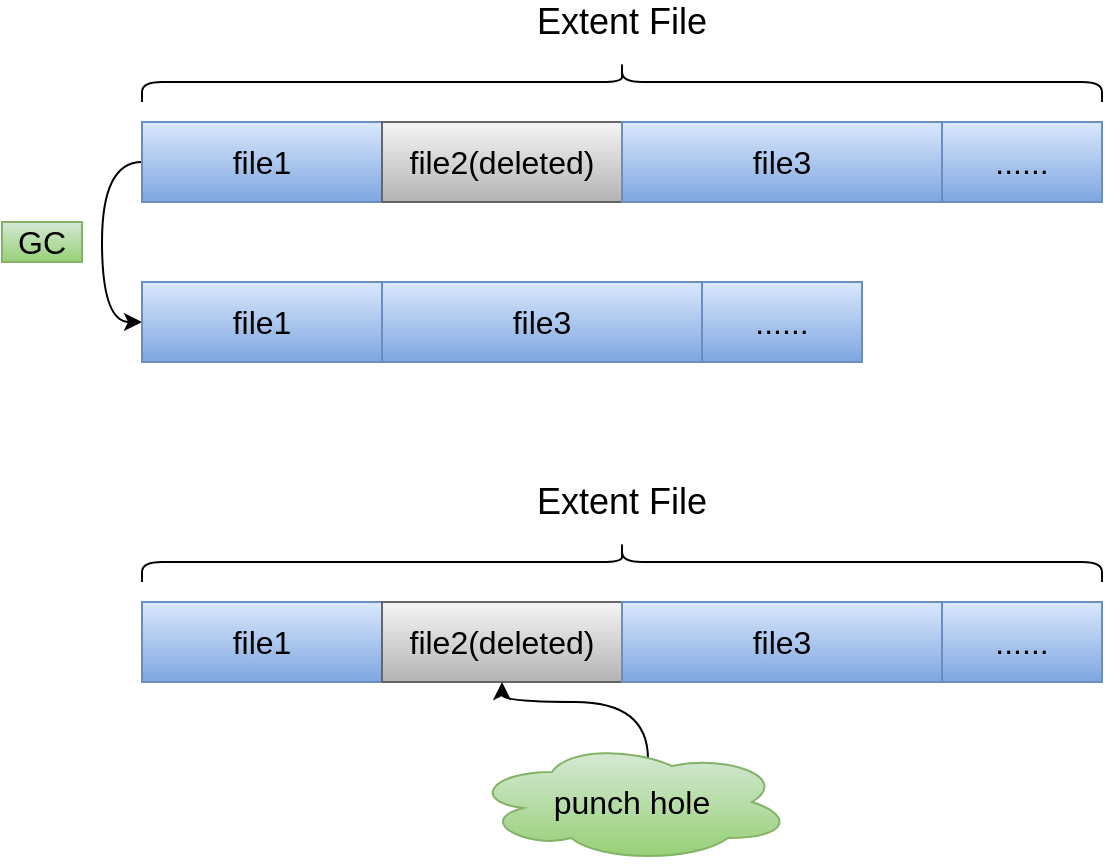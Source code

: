 <mxfile version="12.9.2" type="github">
  <diagram id="rxemiTS4Cghn9tVPRcRa" name="Page-1">
    <mxGraphModel dx="815" dy="477" grid="1" gridSize="10" guides="1" tooltips="1" connect="1" arrows="1" fold="1" page="1" pageScale="1" pageWidth="827" pageHeight="1169" math="0" shadow="0">
      <root>
        <mxCell id="0" />
        <mxCell id="1" parent="0" />
        <mxCell id="uATNZxcQeEhFYaSImwkO-14" style="edgeStyle=orthogonalEdgeStyle;orthogonalLoop=1;jettySize=auto;html=1;entryX=0;entryY=0.5;entryDx=0;entryDy=0;curved=1;exitX=0;exitY=0.5;exitDx=0;exitDy=0;" edge="1" parent="1" source="uATNZxcQeEhFYaSImwkO-1" target="uATNZxcQeEhFYaSImwkO-6">
          <mxGeometry relative="1" as="geometry" />
        </mxCell>
        <mxCell id="uATNZxcQeEhFYaSImwkO-1" value="&lt;font style=&quot;font-size: 16px&quot;&gt;file1&lt;/font&gt;" style="rounded=0;whiteSpace=wrap;html=1;fillColor=#dae8fc;strokeColor=#6c8ebf;gradientColor=#7ea6e0;" vertex="1" parent="1">
          <mxGeometry x="120" y="120" width="120" height="40" as="geometry" />
        </mxCell>
        <mxCell id="uATNZxcQeEhFYaSImwkO-2" value="&lt;font style=&quot;font-size: 16px&quot;&gt;file2(deleted)&lt;/font&gt;" style="rounded=0;whiteSpace=wrap;html=1;glass=0;shadow=0;comic=0;fillColor=#f5f5f5;strokeColor=#666666;gradientColor=#b3b3b3;" vertex="1" parent="1">
          <mxGeometry x="240" y="120" width="120" height="40" as="geometry" />
        </mxCell>
        <mxCell id="uATNZxcQeEhFYaSImwkO-3" value="&lt;font style=&quot;font-size: 16px&quot;&gt;file3&lt;/font&gt;" style="rounded=0;whiteSpace=wrap;html=1;gradientColor=#7ea6e0;fillColor=#dae8fc;strokeColor=#6c8ebf;" vertex="1" parent="1">
          <mxGeometry x="360" y="120" width="160" height="40" as="geometry" />
        </mxCell>
        <mxCell id="uATNZxcQeEhFYaSImwkO-4" value="&lt;font style=&quot;font-size: 16px&quot;&gt;......&lt;/font&gt;" style="rounded=0;whiteSpace=wrap;html=1;gradientColor=#7ea6e0;fillColor=#dae8fc;strokeColor=#6c8ebf;" vertex="1" parent="1">
          <mxGeometry x="520" y="120" width="80" height="40" as="geometry" />
        </mxCell>
        <mxCell id="uATNZxcQeEhFYaSImwkO-6" value="&lt;font style=&quot;font-size: 16px&quot;&gt;file1&lt;/font&gt;" style="rounded=0;whiteSpace=wrap;html=1;gradientColor=#7ea6e0;fillColor=#dae8fc;strokeColor=#6c8ebf;" vertex="1" parent="1">
          <mxGeometry x="120" y="200" width="120" height="40" as="geometry" />
        </mxCell>
        <mxCell id="uATNZxcQeEhFYaSImwkO-8" value="&lt;font style=&quot;font-size: 16px&quot;&gt;file3&lt;/font&gt;" style="rounded=0;whiteSpace=wrap;html=1;gradientColor=#7ea6e0;fillColor=#dae8fc;strokeColor=#6c8ebf;" vertex="1" parent="1">
          <mxGeometry x="240" y="200" width="160" height="40" as="geometry" />
        </mxCell>
        <mxCell id="uATNZxcQeEhFYaSImwkO-9" value="&lt;font style=&quot;font-size: 16px&quot;&gt;......&lt;/font&gt;" style="rounded=0;whiteSpace=wrap;html=1;gradientColor=#7ea6e0;fillColor=#dae8fc;strokeColor=#6c8ebf;" vertex="1" parent="1">
          <mxGeometry x="400" y="200" width="80" height="40" as="geometry" />
        </mxCell>
        <mxCell id="uATNZxcQeEhFYaSImwkO-10" value="" style="shape=curlyBracket;whiteSpace=wrap;html=1;rounded=1;shadow=0;glass=0;comic=0;fillColor=#ffffff;gradientColor=none;rotation=90;" vertex="1" parent="1">
          <mxGeometry x="350" y="100" width="20" height="480" as="geometry" />
        </mxCell>
        <mxCell id="uATNZxcQeEhFYaSImwkO-12" value="&lt;font style=&quot;font-size: 18px&quot;&gt;Extent File&lt;/font&gt;" style="text;html=1;strokeColor=none;fillColor=none;align=center;verticalAlign=middle;whiteSpace=wrap;rounded=0;shadow=0;glass=0;comic=0;" vertex="1" parent="1">
          <mxGeometry x="285" y="60" width="150" height="20" as="geometry" />
        </mxCell>
        <mxCell id="uATNZxcQeEhFYaSImwkO-15" value="&lt;font style=&quot;font-size: 16px&quot;&gt;GC&lt;/font&gt;" style="text;html=1;strokeColor=#82b366;fillColor=#d5e8d4;align=center;verticalAlign=middle;whiteSpace=wrap;rounded=0;shadow=0;glass=0;comic=0;gradientColor=#97d077;" vertex="1" parent="1">
          <mxGeometry x="50" y="170" width="40" height="20" as="geometry" />
        </mxCell>
        <mxCell id="uATNZxcQeEhFYaSImwkO-16" value="&lt;font style=&quot;font-size: 16px&quot;&gt;file1&lt;/font&gt;" style="rounded=0;whiteSpace=wrap;html=1;gradientColor=#7ea6e0;fillColor=#dae8fc;strokeColor=#6c8ebf;" vertex="1" parent="1">
          <mxGeometry x="120" y="360" width="120" height="40" as="geometry" />
        </mxCell>
        <mxCell id="uATNZxcQeEhFYaSImwkO-17" value="&lt;font style=&quot;font-size: 16px&quot;&gt;file2(deleted)&lt;/font&gt;" style="rounded=0;whiteSpace=wrap;html=1;glass=0;shadow=0;comic=0;fillColor=#f5f5f5;strokeColor=#666666;gradientColor=#b3b3b3;" vertex="1" parent="1">
          <mxGeometry x="240" y="360" width="120" height="40" as="geometry" />
        </mxCell>
        <mxCell id="uATNZxcQeEhFYaSImwkO-18" value="&lt;font style=&quot;font-size: 16px&quot;&gt;file3&lt;/font&gt;" style="rounded=0;whiteSpace=wrap;html=1;gradientColor=#7ea6e0;fillColor=#dae8fc;strokeColor=#6c8ebf;" vertex="1" parent="1">
          <mxGeometry x="360" y="360" width="160" height="40" as="geometry" />
        </mxCell>
        <mxCell id="uATNZxcQeEhFYaSImwkO-19" value="&lt;font style=&quot;font-size: 16px&quot;&gt;......&lt;/font&gt;" style="rounded=0;whiteSpace=wrap;html=1;gradientColor=#7ea6e0;fillColor=#dae8fc;strokeColor=#6c8ebf;" vertex="1" parent="1">
          <mxGeometry x="520" y="360" width="80" height="40" as="geometry" />
        </mxCell>
        <mxCell id="uATNZxcQeEhFYaSImwkO-20" value="" style="shape=curlyBracket;whiteSpace=wrap;html=1;rounded=1;shadow=0;glass=0;comic=0;fillColor=#ffffff;gradientColor=none;rotation=90;" vertex="1" parent="1">
          <mxGeometry x="350" y="-140" width="20" height="480" as="geometry" />
        </mxCell>
        <mxCell id="uATNZxcQeEhFYaSImwkO-21" value="&lt;font style=&quot;font-size: 18px&quot;&gt;Extent File&lt;/font&gt;" style="text;html=1;strokeColor=none;fillColor=none;align=center;verticalAlign=middle;whiteSpace=wrap;rounded=0;shadow=0;glass=0;comic=0;" vertex="1" parent="1">
          <mxGeometry x="285" y="300" width="150" height="20" as="geometry" />
        </mxCell>
        <mxCell id="uATNZxcQeEhFYaSImwkO-24" style="edgeStyle=orthogonalEdgeStyle;curved=1;orthogonalLoop=1;jettySize=auto;html=1;entryX=0.5;entryY=1;entryDx=0;entryDy=0;exitX=0.55;exitY=0.142;exitDx=0;exitDy=0;exitPerimeter=0;" edge="1" parent="1" source="uATNZxcQeEhFYaSImwkO-23" target="uATNZxcQeEhFYaSImwkO-17">
          <mxGeometry relative="1" as="geometry" />
        </mxCell>
        <mxCell id="uATNZxcQeEhFYaSImwkO-23" value="&lt;font style=&quot;font-size: 16px&quot;&gt;punch hole&lt;/font&gt;" style="ellipse;shape=cloud;whiteSpace=wrap;html=1;shadow=0;glass=0;comic=0;fillColor=#d5e8d4;strokeColor=#82b366;gradientColor=#97d077;" vertex="1" parent="1">
          <mxGeometry x="285" y="430" width="160" height="60" as="geometry" />
        </mxCell>
      </root>
    </mxGraphModel>
  </diagram>
</mxfile>
